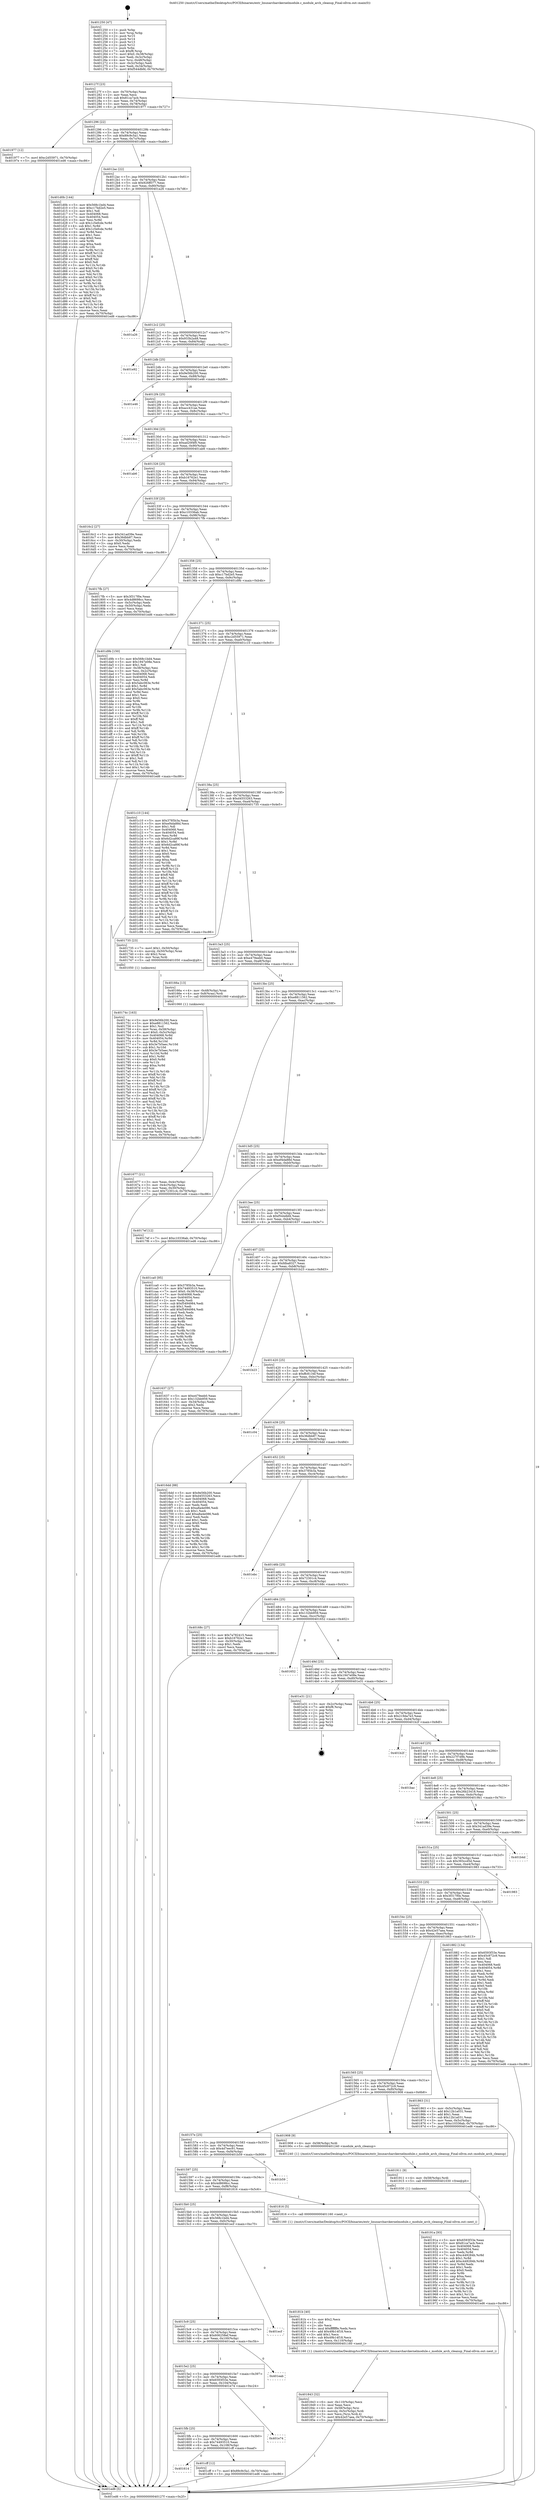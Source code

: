 digraph "0x401250" {
  label = "0x401250 (/mnt/c/Users/mathe/Desktop/tcc/POCII/binaries/extr_linuxarcharckernelmodule.c_module_arch_cleanup_Final-ollvm.out::main(0))"
  labelloc = "t"
  node[shape=record]

  Entry [label="",width=0.3,height=0.3,shape=circle,fillcolor=black,style=filled]
  "0x40127f" [label="{
     0x40127f [23]\l
     | [instrs]\l
     &nbsp;&nbsp;0x40127f \<+3\>: mov -0x70(%rbp),%eax\l
     &nbsp;&nbsp;0x401282 \<+2\>: mov %eax,%ecx\l
     &nbsp;&nbsp;0x401284 \<+6\>: sub $0x81ca7acb,%ecx\l
     &nbsp;&nbsp;0x40128a \<+3\>: mov %eax,-0x74(%rbp)\l
     &nbsp;&nbsp;0x40128d \<+3\>: mov %ecx,-0x78(%rbp)\l
     &nbsp;&nbsp;0x401290 \<+6\>: je 0000000000401977 \<main+0x727\>\l
  }"]
  "0x401977" [label="{
     0x401977 [12]\l
     | [instrs]\l
     &nbsp;&nbsp;0x401977 \<+7\>: movl $0xc2d55971,-0x70(%rbp)\l
     &nbsp;&nbsp;0x40197e \<+5\>: jmp 0000000000401ed6 \<main+0xc86\>\l
  }"]
  "0x401296" [label="{
     0x401296 [22]\l
     | [instrs]\l
     &nbsp;&nbsp;0x401296 \<+5\>: jmp 000000000040129b \<main+0x4b\>\l
     &nbsp;&nbsp;0x40129b \<+3\>: mov -0x74(%rbp),%eax\l
     &nbsp;&nbsp;0x40129e \<+5\>: sub $0x89c9c5a1,%eax\l
     &nbsp;&nbsp;0x4012a3 \<+3\>: mov %eax,-0x7c(%rbp)\l
     &nbsp;&nbsp;0x4012a6 \<+6\>: je 0000000000401d0b \<main+0xabb\>\l
  }"]
  Exit [label="",width=0.3,height=0.3,shape=circle,fillcolor=black,style=filled,peripheries=2]
  "0x401d0b" [label="{
     0x401d0b [144]\l
     | [instrs]\l
     &nbsp;&nbsp;0x401d0b \<+5\>: mov $0x568c1bd4,%eax\l
     &nbsp;&nbsp;0x401d10 \<+5\>: mov $0xc17bd2e5,%ecx\l
     &nbsp;&nbsp;0x401d15 \<+2\>: mov $0x1,%dl\l
     &nbsp;&nbsp;0x401d17 \<+7\>: mov 0x404068,%esi\l
     &nbsp;&nbsp;0x401d1e \<+7\>: mov 0x404054,%edi\l
     &nbsp;&nbsp;0x401d25 \<+3\>: mov %esi,%r8d\l
     &nbsp;&nbsp;0x401d28 \<+7\>: sub $0x1c5efcde,%r8d\l
     &nbsp;&nbsp;0x401d2f \<+4\>: sub $0x1,%r8d\l
     &nbsp;&nbsp;0x401d33 \<+7\>: add $0x1c5efcde,%r8d\l
     &nbsp;&nbsp;0x401d3a \<+4\>: imul %r8d,%esi\l
     &nbsp;&nbsp;0x401d3e \<+3\>: and $0x1,%esi\l
     &nbsp;&nbsp;0x401d41 \<+3\>: cmp $0x0,%esi\l
     &nbsp;&nbsp;0x401d44 \<+4\>: sete %r9b\l
     &nbsp;&nbsp;0x401d48 \<+3\>: cmp $0xa,%edi\l
     &nbsp;&nbsp;0x401d4b \<+4\>: setl %r10b\l
     &nbsp;&nbsp;0x401d4f \<+3\>: mov %r9b,%r11b\l
     &nbsp;&nbsp;0x401d52 \<+4\>: xor $0xff,%r11b\l
     &nbsp;&nbsp;0x401d56 \<+3\>: mov %r10b,%bl\l
     &nbsp;&nbsp;0x401d59 \<+3\>: xor $0xff,%bl\l
     &nbsp;&nbsp;0x401d5c \<+3\>: xor $0x0,%dl\l
     &nbsp;&nbsp;0x401d5f \<+3\>: mov %r11b,%r14b\l
     &nbsp;&nbsp;0x401d62 \<+4\>: and $0x0,%r14b\l
     &nbsp;&nbsp;0x401d66 \<+3\>: and %dl,%r9b\l
     &nbsp;&nbsp;0x401d69 \<+3\>: mov %bl,%r15b\l
     &nbsp;&nbsp;0x401d6c \<+4\>: and $0x0,%r15b\l
     &nbsp;&nbsp;0x401d70 \<+3\>: and %dl,%r10b\l
     &nbsp;&nbsp;0x401d73 \<+3\>: or %r9b,%r14b\l
     &nbsp;&nbsp;0x401d76 \<+3\>: or %r10b,%r15b\l
     &nbsp;&nbsp;0x401d79 \<+3\>: xor %r15b,%r14b\l
     &nbsp;&nbsp;0x401d7c \<+3\>: or %bl,%r11b\l
     &nbsp;&nbsp;0x401d7f \<+4\>: xor $0xff,%r11b\l
     &nbsp;&nbsp;0x401d83 \<+3\>: or $0x0,%dl\l
     &nbsp;&nbsp;0x401d86 \<+3\>: and %dl,%r11b\l
     &nbsp;&nbsp;0x401d89 \<+3\>: or %r11b,%r14b\l
     &nbsp;&nbsp;0x401d8c \<+4\>: test $0x1,%r14b\l
     &nbsp;&nbsp;0x401d90 \<+3\>: cmovne %ecx,%eax\l
     &nbsp;&nbsp;0x401d93 \<+3\>: mov %eax,-0x70(%rbp)\l
     &nbsp;&nbsp;0x401d96 \<+5\>: jmp 0000000000401ed6 \<main+0xc86\>\l
  }"]
  "0x4012ac" [label="{
     0x4012ac [22]\l
     | [instrs]\l
     &nbsp;&nbsp;0x4012ac \<+5\>: jmp 00000000004012b1 \<main+0x61\>\l
     &nbsp;&nbsp;0x4012b1 \<+3\>: mov -0x74(%rbp),%eax\l
     &nbsp;&nbsp;0x4012b4 \<+5\>: sub $0x926ff377,%eax\l
     &nbsp;&nbsp;0x4012b9 \<+3\>: mov %eax,-0x80(%rbp)\l
     &nbsp;&nbsp;0x4012bc \<+6\>: je 0000000000401a26 \<main+0x7d6\>\l
  }"]
  "0x401614" [label="{
     0x401614\l
  }", style=dashed]
  "0x401a26" [label="{
     0x401a26\l
  }", style=dashed]
  "0x4012c2" [label="{
     0x4012c2 [25]\l
     | [instrs]\l
     &nbsp;&nbsp;0x4012c2 \<+5\>: jmp 00000000004012c7 \<main+0x77\>\l
     &nbsp;&nbsp;0x4012c7 \<+3\>: mov -0x74(%rbp),%eax\l
     &nbsp;&nbsp;0x4012ca \<+5\>: sub $0x933b2a48,%eax\l
     &nbsp;&nbsp;0x4012cf \<+6\>: mov %eax,-0x84(%rbp)\l
     &nbsp;&nbsp;0x4012d5 \<+6\>: je 0000000000401e92 \<main+0xc42\>\l
  }"]
  "0x401cff" [label="{
     0x401cff [12]\l
     | [instrs]\l
     &nbsp;&nbsp;0x401cff \<+7\>: movl $0x89c9c5a1,-0x70(%rbp)\l
     &nbsp;&nbsp;0x401d06 \<+5\>: jmp 0000000000401ed6 \<main+0xc86\>\l
  }"]
  "0x401e92" [label="{
     0x401e92\l
  }", style=dashed]
  "0x4012db" [label="{
     0x4012db [25]\l
     | [instrs]\l
     &nbsp;&nbsp;0x4012db \<+5\>: jmp 00000000004012e0 \<main+0x90\>\l
     &nbsp;&nbsp;0x4012e0 \<+3\>: mov -0x74(%rbp),%eax\l
     &nbsp;&nbsp;0x4012e3 \<+5\>: sub $0x9e56b200,%eax\l
     &nbsp;&nbsp;0x4012e8 \<+6\>: mov %eax,-0x88(%rbp)\l
     &nbsp;&nbsp;0x4012ee \<+6\>: je 0000000000401e46 \<main+0xbf6\>\l
  }"]
  "0x4015fb" [label="{
     0x4015fb [25]\l
     | [instrs]\l
     &nbsp;&nbsp;0x4015fb \<+5\>: jmp 0000000000401600 \<main+0x3b0\>\l
     &nbsp;&nbsp;0x401600 \<+3\>: mov -0x74(%rbp),%eax\l
     &nbsp;&nbsp;0x401603 \<+5\>: sub $0x74493510,%eax\l
     &nbsp;&nbsp;0x401608 \<+6\>: mov %eax,-0x108(%rbp)\l
     &nbsp;&nbsp;0x40160e \<+6\>: je 0000000000401cff \<main+0xaaf\>\l
  }"]
  "0x401e46" [label="{
     0x401e46\l
  }", style=dashed]
  "0x4012f4" [label="{
     0x4012f4 [25]\l
     | [instrs]\l
     &nbsp;&nbsp;0x4012f4 \<+5\>: jmp 00000000004012f9 \<main+0xa9\>\l
     &nbsp;&nbsp;0x4012f9 \<+3\>: mov -0x74(%rbp),%eax\l
     &nbsp;&nbsp;0x4012fc \<+5\>: sub $0xacc431ae,%eax\l
     &nbsp;&nbsp;0x401301 \<+6\>: mov %eax,-0x8c(%rbp)\l
     &nbsp;&nbsp;0x401307 \<+6\>: je 00000000004019cc \<main+0x77c\>\l
  }"]
  "0x401e74" [label="{
     0x401e74\l
  }", style=dashed]
  "0x4019cc" [label="{
     0x4019cc\l
  }", style=dashed]
  "0x40130d" [label="{
     0x40130d [25]\l
     | [instrs]\l
     &nbsp;&nbsp;0x40130d \<+5\>: jmp 0000000000401312 \<main+0xc2\>\l
     &nbsp;&nbsp;0x401312 \<+3\>: mov -0x74(%rbp),%eax\l
     &nbsp;&nbsp;0x401315 \<+5\>: sub $0xad20f4f0,%eax\l
     &nbsp;&nbsp;0x40131a \<+6\>: mov %eax,-0x90(%rbp)\l
     &nbsp;&nbsp;0x401320 \<+6\>: je 0000000000401ab6 \<main+0x866\>\l
  }"]
  "0x4015e2" [label="{
     0x4015e2 [25]\l
     | [instrs]\l
     &nbsp;&nbsp;0x4015e2 \<+5\>: jmp 00000000004015e7 \<main+0x397\>\l
     &nbsp;&nbsp;0x4015e7 \<+3\>: mov -0x74(%rbp),%eax\l
     &nbsp;&nbsp;0x4015ea \<+5\>: sub $0x6593f33e,%eax\l
     &nbsp;&nbsp;0x4015ef \<+6\>: mov %eax,-0x104(%rbp)\l
     &nbsp;&nbsp;0x4015f5 \<+6\>: je 0000000000401e74 \<main+0xc24\>\l
  }"]
  "0x401ab6" [label="{
     0x401ab6\l
  }", style=dashed]
  "0x401326" [label="{
     0x401326 [25]\l
     | [instrs]\l
     &nbsp;&nbsp;0x401326 \<+5\>: jmp 000000000040132b \<main+0xdb\>\l
     &nbsp;&nbsp;0x40132b \<+3\>: mov -0x74(%rbp),%eax\l
     &nbsp;&nbsp;0x40132e \<+5\>: sub $0xb16762e1,%eax\l
     &nbsp;&nbsp;0x401333 \<+6\>: mov %eax,-0x94(%rbp)\l
     &nbsp;&nbsp;0x401339 \<+6\>: je 00000000004016c2 \<main+0x472\>\l
  }"]
  "0x401eab" [label="{
     0x401eab\l
  }", style=dashed]
  "0x4016c2" [label="{
     0x4016c2 [27]\l
     | [instrs]\l
     &nbsp;&nbsp;0x4016c2 \<+5\>: mov $0x341ad39e,%eax\l
     &nbsp;&nbsp;0x4016c7 \<+5\>: mov $0x36dbb87,%ecx\l
     &nbsp;&nbsp;0x4016cc \<+3\>: mov -0x30(%rbp),%edx\l
     &nbsp;&nbsp;0x4016cf \<+3\>: cmp $0x0,%edx\l
     &nbsp;&nbsp;0x4016d2 \<+3\>: cmove %ecx,%eax\l
     &nbsp;&nbsp;0x4016d5 \<+3\>: mov %eax,-0x70(%rbp)\l
     &nbsp;&nbsp;0x4016d8 \<+5\>: jmp 0000000000401ed6 \<main+0xc86\>\l
  }"]
  "0x40133f" [label="{
     0x40133f [25]\l
     | [instrs]\l
     &nbsp;&nbsp;0x40133f \<+5\>: jmp 0000000000401344 \<main+0xf4\>\l
     &nbsp;&nbsp;0x401344 \<+3\>: mov -0x74(%rbp),%eax\l
     &nbsp;&nbsp;0x401347 \<+5\>: sub $0xc10336ab,%eax\l
     &nbsp;&nbsp;0x40134c \<+6\>: mov %eax,-0x98(%rbp)\l
     &nbsp;&nbsp;0x401352 \<+6\>: je 00000000004017fb \<main+0x5ab\>\l
  }"]
  "0x4015c9" [label="{
     0x4015c9 [25]\l
     | [instrs]\l
     &nbsp;&nbsp;0x4015c9 \<+5\>: jmp 00000000004015ce \<main+0x37e\>\l
     &nbsp;&nbsp;0x4015ce \<+3\>: mov -0x74(%rbp),%eax\l
     &nbsp;&nbsp;0x4015d1 \<+5\>: sub $0x606258ef,%eax\l
     &nbsp;&nbsp;0x4015d6 \<+6\>: mov %eax,-0x100(%rbp)\l
     &nbsp;&nbsp;0x4015dc \<+6\>: je 0000000000401eab \<main+0xc5b\>\l
  }"]
  "0x4017fb" [label="{
     0x4017fb [27]\l
     | [instrs]\l
     &nbsp;&nbsp;0x4017fb \<+5\>: mov $0x3f317f0e,%eax\l
     &nbsp;&nbsp;0x401800 \<+5\>: mov $0x4d8698cc,%ecx\l
     &nbsp;&nbsp;0x401805 \<+3\>: mov -0x5c(%rbp),%edx\l
     &nbsp;&nbsp;0x401808 \<+3\>: cmp -0x50(%rbp),%edx\l
     &nbsp;&nbsp;0x40180b \<+3\>: cmovl %ecx,%eax\l
     &nbsp;&nbsp;0x40180e \<+3\>: mov %eax,-0x70(%rbp)\l
     &nbsp;&nbsp;0x401811 \<+5\>: jmp 0000000000401ed6 \<main+0xc86\>\l
  }"]
  "0x401358" [label="{
     0x401358 [25]\l
     | [instrs]\l
     &nbsp;&nbsp;0x401358 \<+5\>: jmp 000000000040135d \<main+0x10d\>\l
     &nbsp;&nbsp;0x40135d \<+3\>: mov -0x74(%rbp),%eax\l
     &nbsp;&nbsp;0x401360 \<+5\>: sub $0xc17bd2e5,%eax\l
     &nbsp;&nbsp;0x401365 \<+6\>: mov %eax,-0x9c(%rbp)\l
     &nbsp;&nbsp;0x40136b \<+6\>: je 0000000000401d9b \<main+0xb4b\>\l
  }"]
  "0x401ecf" [label="{
     0x401ecf\l
  }", style=dashed]
  "0x401d9b" [label="{
     0x401d9b [150]\l
     | [instrs]\l
     &nbsp;&nbsp;0x401d9b \<+5\>: mov $0x568c1bd4,%eax\l
     &nbsp;&nbsp;0x401da0 \<+5\>: mov $0x1947e08e,%ecx\l
     &nbsp;&nbsp;0x401da5 \<+2\>: mov $0x1,%dl\l
     &nbsp;&nbsp;0x401da7 \<+3\>: mov -0x38(%rbp),%esi\l
     &nbsp;&nbsp;0x401daa \<+3\>: mov %esi,-0x2c(%rbp)\l
     &nbsp;&nbsp;0x401dad \<+7\>: mov 0x404068,%esi\l
     &nbsp;&nbsp;0x401db4 \<+7\>: mov 0x404054,%edi\l
     &nbsp;&nbsp;0x401dbb \<+3\>: mov %esi,%r8d\l
     &nbsp;&nbsp;0x401dbe \<+7\>: sub $0x5abc063e,%r8d\l
     &nbsp;&nbsp;0x401dc5 \<+4\>: sub $0x1,%r8d\l
     &nbsp;&nbsp;0x401dc9 \<+7\>: add $0x5abc063e,%r8d\l
     &nbsp;&nbsp;0x401dd0 \<+4\>: imul %r8d,%esi\l
     &nbsp;&nbsp;0x401dd4 \<+3\>: and $0x1,%esi\l
     &nbsp;&nbsp;0x401dd7 \<+3\>: cmp $0x0,%esi\l
     &nbsp;&nbsp;0x401dda \<+4\>: sete %r9b\l
     &nbsp;&nbsp;0x401dde \<+3\>: cmp $0xa,%edi\l
     &nbsp;&nbsp;0x401de1 \<+4\>: setl %r10b\l
     &nbsp;&nbsp;0x401de5 \<+3\>: mov %r9b,%r11b\l
     &nbsp;&nbsp;0x401de8 \<+4\>: xor $0xff,%r11b\l
     &nbsp;&nbsp;0x401dec \<+3\>: mov %r10b,%bl\l
     &nbsp;&nbsp;0x401def \<+3\>: xor $0xff,%bl\l
     &nbsp;&nbsp;0x401df2 \<+3\>: xor $0x1,%dl\l
     &nbsp;&nbsp;0x401df5 \<+3\>: mov %r11b,%r14b\l
     &nbsp;&nbsp;0x401df8 \<+4\>: and $0xff,%r14b\l
     &nbsp;&nbsp;0x401dfc \<+3\>: and %dl,%r9b\l
     &nbsp;&nbsp;0x401dff \<+3\>: mov %bl,%r15b\l
     &nbsp;&nbsp;0x401e02 \<+4\>: and $0xff,%r15b\l
     &nbsp;&nbsp;0x401e06 \<+3\>: and %dl,%r10b\l
     &nbsp;&nbsp;0x401e09 \<+3\>: or %r9b,%r14b\l
     &nbsp;&nbsp;0x401e0c \<+3\>: or %r10b,%r15b\l
     &nbsp;&nbsp;0x401e0f \<+3\>: xor %r15b,%r14b\l
     &nbsp;&nbsp;0x401e12 \<+3\>: or %bl,%r11b\l
     &nbsp;&nbsp;0x401e15 \<+4\>: xor $0xff,%r11b\l
     &nbsp;&nbsp;0x401e19 \<+3\>: or $0x1,%dl\l
     &nbsp;&nbsp;0x401e1c \<+3\>: and %dl,%r11b\l
     &nbsp;&nbsp;0x401e1f \<+3\>: or %r11b,%r14b\l
     &nbsp;&nbsp;0x401e22 \<+4\>: test $0x1,%r14b\l
     &nbsp;&nbsp;0x401e26 \<+3\>: cmovne %ecx,%eax\l
     &nbsp;&nbsp;0x401e29 \<+3\>: mov %eax,-0x70(%rbp)\l
     &nbsp;&nbsp;0x401e2c \<+5\>: jmp 0000000000401ed6 \<main+0xc86\>\l
  }"]
  "0x401371" [label="{
     0x401371 [25]\l
     | [instrs]\l
     &nbsp;&nbsp;0x401371 \<+5\>: jmp 0000000000401376 \<main+0x126\>\l
     &nbsp;&nbsp;0x401376 \<+3\>: mov -0x74(%rbp),%eax\l
     &nbsp;&nbsp;0x401379 \<+5\>: sub $0xc2d55971,%eax\l
     &nbsp;&nbsp;0x40137e \<+6\>: mov %eax,-0xa0(%rbp)\l
     &nbsp;&nbsp;0x401384 \<+6\>: je 0000000000401c10 \<main+0x9c0\>\l
  }"]
  "0x40191a" [label="{
     0x40191a [93]\l
     | [instrs]\l
     &nbsp;&nbsp;0x40191a \<+5\>: mov $0x6593f33e,%eax\l
     &nbsp;&nbsp;0x40191f \<+5\>: mov $0x81ca7acb,%ecx\l
     &nbsp;&nbsp;0x401924 \<+7\>: mov 0x404068,%edx\l
     &nbsp;&nbsp;0x40192b \<+7\>: mov 0x404054,%esi\l
     &nbsp;&nbsp;0x401932 \<+3\>: mov %edx,%r8d\l
     &nbsp;&nbsp;0x401935 \<+7\>: sub $0xc449284b,%r8d\l
     &nbsp;&nbsp;0x40193c \<+4\>: sub $0x1,%r8d\l
     &nbsp;&nbsp;0x401940 \<+7\>: add $0xc449284b,%r8d\l
     &nbsp;&nbsp;0x401947 \<+4\>: imul %r8d,%edx\l
     &nbsp;&nbsp;0x40194b \<+3\>: and $0x1,%edx\l
     &nbsp;&nbsp;0x40194e \<+3\>: cmp $0x0,%edx\l
     &nbsp;&nbsp;0x401951 \<+4\>: sete %r9b\l
     &nbsp;&nbsp;0x401955 \<+3\>: cmp $0xa,%esi\l
     &nbsp;&nbsp;0x401958 \<+4\>: setl %r10b\l
     &nbsp;&nbsp;0x40195c \<+3\>: mov %r9b,%r11b\l
     &nbsp;&nbsp;0x40195f \<+3\>: and %r10b,%r11b\l
     &nbsp;&nbsp;0x401962 \<+3\>: xor %r10b,%r9b\l
     &nbsp;&nbsp;0x401965 \<+3\>: or %r9b,%r11b\l
     &nbsp;&nbsp;0x401968 \<+4\>: test $0x1,%r11b\l
     &nbsp;&nbsp;0x40196c \<+3\>: cmovne %ecx,%eax\l
     &nbsp;&nbsp;0x40196f \<+3\>: mov %eax,-0x70(%rbp)\l
     &nbsp;&nbsp;0x401972 \<+5\>: jmp 0000000000401ed6 \<main+0xc86\>\l
  }"]
  "0x401c10" [label="{
     0x401c10 [144]\l
     | [instrs]\l
     &nbsp;&nbsp;0x401c10 \<+5\>: mov $0x3785b3a,%eax\l
     &nbsp;&nbsp;0x401c15 \<+5\>: mov $0xef4da88d,%ecx\l
     &nbsp;&nbsp;0x401c1a \<+2\>: mov $0x1,%dl\l
     &nbsp;&nbsp;0x401c1c \<+7\>: mov 0x404068,%esi\l
     &nbsp;&nbsp;0x401c23 \<+7\>: mov 0x404054,%edi\l
     &nbsp;&nbsp;0x401c2a \<+3\>: mov %esi,%r8d\l
     &nbsp;&nbsp;0x401c2d \<+7\>: sub $0x6d2ca89f,%r8d\l
     &nbsp;&nbsp;0x401c34 \<+4\>: sub $0x1,%r8d\l
     &nbsp;&nbsp;0x401c38 \<+7\>: add $0x6d2ca89f,%r8d\l
     &nbsp;&nbsp;0x401c3f \<+4\>: imul %r8d,%esi\l
     &nbsp;&nbsp;0x401c43 \<+3\>: and $0x1,%esi\l
     &nbsp;&nbsp;0x401c46 \<+3\>: cmp $0x0,%esi\l
     &nbsp;&nbsp;0x401c49 \<+4\>: sete %r9b\l
     &nbsp;&nbsp;0x401c4d \<+3\>: cmp $0xa,%edi\l
     &nbsp;&nbsp;0x401c50 \<+4\>: setl %r10b\l
     &nbsp;&nbsp;0x401c54 \<+3\>: mov %r9b,%r11b\l
     &nbsp;&nbsp;0x401c57 \<+4\>: xor $0xff,%r11b\l
     &nbsp;&nbsp;0x401c5b \<+3\>: mov %r10b,%bl\l
     &nbsp;&nbsp;0x401c5e \<+3\>: xor $0xff,%bl\l
     &nbsp;&nbsp;0x401c61 \<+3\>: xor $0x1,%dl\l
     &nbsp;&nbsp;0x401c64 \<+3\>: mov %r11b,%r14b\l
     &nbsp;&nbsp;0x401c67 \<+4\>: and $0xff,%r14b\l
     &nbsp;&nbsp;0x401c6b \<+3\>: and %dl,%r9b\l
     &nbsp;&nbsp;0x401c6e \<+3\>: mov %bl,%r15b\l
     &nbsp;&nbsp;0x401c71 \<+4\>: and $0xff,%r15b\l
     &nbsp;&nbsp;0x401c75 \<+3\>: and %dl,%r10b\l
     &nbsp;&nbsp;0x401c78 \<+3\>: or %r9b,%r14b\l
     &nbsp;&nbsp;0x401c7b \<+3\>: or %r10b,%r15b\l
     &nbsp;&nbsp;0x401c7e \<+3\>: xor %r15b,%r14b\l
     &nbsp;&nbsp;0x401c81 \<+3\>: or %bl,%r11b\l
     &nbsp;&nbsp;0x401c84 \<+4\>: xor $0xff,%r11b\l
     &nbsp;&nbsp;0x401c88 \<+3\>: or $0x1,%dl\l
     &nbsp;&nbsp;0x401c8b \<+3\>: and %dl,%r11b\l
     &nbsp;&nbsp;0x401c8e \<+3\>: or %r11b,%r14b\l
     &nbsp;&nbsp;0x401c91 \<+4\>: test $0x1,%r14b\l
     &nbsp;&nbsp;0x401c95 \<+3\>: cmovne %ecx,%eax\l
     &nbsp;&nbsp;0x401c98 \<+3\>: mov %eax,-0x70(%rbp)\l
     &nbsp;&nbsp;0x401c9b \<+5\>: jmp 0000000000401ed6 \<main+0xc86\>\l
  }"]
  "0x40138a" [label="{
     0x40138a [25]\l
     | [instrs]\l
     &nbsp;&nbsp;0x40138a \<+5\>: jmp 000000000040138f \<main+0x13f\>\l
     &nbsp;&nbsp;0x40138f \<+3\>: mov -0x74(%rbp),%eax\l
     &nbsp;&nbsp;0x401392 \<+5\>: sub $0xd4553263,%eax\l
     &nbsp;&nbsp;0x401397 \<+6\>: mov %eax,-0xa4(%rbp)\l
     &nbsp;&nbsp;0x40139d \<+6\>: je 0000000000401735 \<main+0x4e5\>\l
  }"]
  "0x401911" [label="{
     0x401911 [9]\l
     | [instrs]\l
     &nbsp;&nbsp;0x401911 \<+4\>: mov -0x58(%rbp),%rdi\l
     &nbsp;&nbsp;0x401915 \<+5\>: call 0000000000401030 \<free@plt\>\l
     | [calls]\l
     &nbsp;&nbsp;0x401030 \{1\} (unknown)\l
  }"]
  "0x401735" [label="{
     0x401735 [23]\l
     | [instrs]\l
     &nbsp;&nbsp;0x401735 \<+7\>: movl $0x1,-0x50(%rbp)\l
     &nbsp;&nbsp;0x40173c \<+4\>: movslq -0x50(%rbp),%rax\l
     &nbsp;&nbsp;0x401740 \<+4\>: shl $0x2,%rax\l
     &nbsp;&nbsp;0x401744 \<+3\>: mov %rax,%rdi\l
     &nbsp;&nbsp;0x401747 \<+5\>: call 0000000000401050 \<malloc@plt\>\l
     | [calls]\l
     &nbsp;&nbsp;0x401050 \{1\} (unknown)\l
  }"]
  "0x4013a3" [label="{
     0x4013a3 [25]\l
     | [instrs]\l
     &nbsp;&nbsp;0x4013a3 \<+5\>: jmp 00000000004013a8 \<main+0x158\>\l
     &nbsp;&nbsp;0x4013a8 \<+3\>: mov -0x74(%rbp),%eax\l
     &nbsp;&nbsp;0x4013ab \<+5\>: sub $0xe479eeb0,%eax\l
     &nbsp;&nbsp;0x4013b0 \<+6\>: mov %eax,-0xa8(%rbp)\l
     &nbsp;&nbsp;0x4013b6 \<+6\>: je 000000000040166a \<main+0x41a\>\l
  }"]
  "0x401843" [label="{
     0x401843 [32]\l
     | [instrs]\l
     &nbsp;&nbsp;0x401843 \<+6\>: mov -0x110(%rbp),%ecx\l
     &nbsp;&nbsp;0x401849 \<+3\>: imul %eax,%ecx\l
     &nbsp;&nbsp;0x40184c \<+4\>: mov -0x58(%rbp),%rsi\l
     &nbsp;&nbsp;0x401850 \<+4\>: movslq -0x5c(%rbp),%rdi\l
     &nbsp;&nbsp;0x401854 \<+3\>: mov %ecx,(%rsi,%rdi,4)\l
     &nbsp;&nbsp;0x401857 \<+7\>: movl $0x42e57aea,-0x70(%rbp)\l
     &nbsp;&nbsp;0x40185e \<+5\>: jmp 0000000000401ed6 \<main+0xc86\>\l
  }"]
  "0x40166a" [label="{
     0x40166a [13]\l
     | [instrs]\l
     &nbsp;&nbsp;0x40166a \<+4\>: mov -0x48(%rbp),%rax\l
     &nbsp;&nbsp;0x40166e \<+4\>: mov 0x8(%rax),%rdi\l
     &nbsp;&nbsp;0x401672 \<+5\>: call 0000000000401060 \<atoi@plt\>\l
     | [calls]\l
     &nbsp;&nbsp;0x401060 \{1\} (unknown)\l
  }"]
  "0x4013bc" [label="{
     0x4013bc [25]\l
     | [instrs]\l
     &nbsp;&nbsp;0x4013bc \<+5\>: jmp 00000000004013c1 \<main+0x171\>\l
     &nbsp;&nbsp;0x4013c1 \<+3\>: mov -0x74(%rbp),%eax\l
     &nbsp;&nbsp;0x4013c4 \<+5\>: sub $0xe8811562,%eax\l
     &nbsp;&nbsp;0x4013c9 \<+6\>: mov %eax,-0xac(%rbp)\l
     &nbsp;&nbsp;0x4013cf \<+6\>: je 00000000004017ef \<main+0x59f\>\l
  }"]
  "0x40181b" [label="{
     0x40181b [40]\l
     | [instrs]\l
     &nbsp;&nbsp;0x40181b \<+5\>: mov $0x2,%ecx\l
     &nbsp;&nbsp;0x401820 \<+1\>: cltd\l
     &nbsp;&nbsp;0x401821 \<+2\>: idiv %ecx\l
     &nbsp;&nbsp;0x401823 \<+6\>: imul $0xfffffffe,%edx,%ecx\l
     &nbsp;&nbsp;0x401829 \<+6\>: add $0x49b14f18,%ecx\l
     &nbsp;&nbsp;0x40182f \<+3\>: add $0x1,%ecx\l
     &nbsp;&nbsp;0x401832 \<+6\>: sub $0x49b14f18,%ecx\l
     &nbsp;&nbsp;0x401838 \<+6\>: mov %ecx,-0x110(%rbp)\l
     &nbsp;&nbsp;0x40183e \<+5\>: call 0000000000401160 \<next_i\>\l
     | [calls]\l
     &nbsp;&nbsp;0x401160 \{1\} (/mnt/c/Users/mathe/Desktop/tcc/POCII/binaries/extr_linuxarcharckernelmodule.c_module_arch_cleanup_Final-ollvm.out::next_i)\l
  }"]
  "0x4017ef" [label="{
     0x4017ef [12]\l
     | [instrs]\l
     &nbsp;&nbsp;0x4017ef \<+7\>: movl $0xc10336ab,-0x70(%rbp)\l
     &nbsp;&nbsp;0x4017f6 \<+5\>: jmp 0000000000401ed6 \<main+0xc86\>\l
  }"]
  "0x4013d5" [label="{
     0x4013d5 [25]\l
     | [instrs]\l
     &nbsp;&nbsp;0x4013d5 \<+5\>: jmp 00000000004013da \<main+0x18a\>\l
     &nbsp;&nbsp;0x4013da \<+3\>: mov -0x74(%rbp),%eax\l
     &nbsp;&nbsp;0x4013dd \<+5\>: sub $0xef4da88d,%eax\l
     &nbsp;&nbsp;0x4013e2 \<+6\>: mov %eax,-0xb0(%rbp)\l
     &nbsp;&nbsp;0x4013e8 \<+6\>: je 0000000000401ca0 \<main+0xa50\>\l
  }"]
  "0x4015b0" [label="{
     0x4015b0 [25]\l
     | [instrs]\l
     &nbsp;&nbsp;0x4015b0 \<+5\>: jmp 00000000004015b5 \<main+0x365\>\l
     &nbsp;&nbsp;0x4015b5 \<+3\>: mov -0x74(%rbp),%eax\l
     &nbsp;&nbsp;0x4015b8 \<+5\>: sub $0x568c1bd4,%eax\l
     &nbsp;&nbsp;0x4015bd \<+6\>: mov %eax,-0xfc(%rbp)\l
     &nbsp;&nbsp;0x4015c3 \<+6\>: je 0000000000401ecf \<main+0xc7f\>\l
  }"]
  "0x401ca0" [label="{
     0x401ca0 [95]\l
     | [instrs]\l
     &nbsp;&nbsp;0x401ca0 \<+5\>: mov $0x3785b3a,%eax\l
     &nbsp;&nbsp;0x401ca5 \<+5\>: mov $0x74493510,%ecx\l
     &nbsp;&nbsp;0x401caa \<+7\>: movl $0x0,-0x38(%rbp)\l
     &nbsp;&nbsp;0x401cb1 \<+7\>: mov 0x404068,%edx\l
     &nbsp;&nbsp;0x401cb8 \<+7\>: mov 0x404054,%esi\l
     &nbsp;&nbsp;0x401cbf \<+2\>: mov %edx,%edi\l
     &nbsp;&nbsp;0x401cc1 \<+6\>: sub $0xf5494984,%edi\l
     &nbsp;&nbsp;0x401cc7 \<+3\>: sub $0x1,%edi\l
     &nbsp;&nbsp;0x401cca \<+6\>: add $0xf5494984,%edi\l
     &nbsp;&nbsp;0x401cd0 \<+3\>: imul %edi,%edx\l
     &nbsp;&nbsp;0x401cd3 \<+3\>: and $0x1,%edx\l
     &nbsp;&nbsp;0x401cd6 \<+3\>: cmp $0x0,%edx\l
     &nbsp;&nbsp;0x401cd9 \<+4\>: sete %r8b\l
     &nbsp;&nbsp;0x401cdd \<+3\>: cmp $0xa,%esi\l
     &nbsp;&nbsp;0x401ce0 \<+4\>: setl %r9b\l
     &nbsp;&nbsp;0x401ce4 \<+3\>: mov %r8b,%r10b\l
     &nbsp;&nbsp;0x401ce7 \<+3\>: and %r9b,%r10b\l
     &nbsp;&nbsp;0x401cea \<+3\>: xor %r9b,%r8b\l
     &nbsp;&nbsp;0x401ced \<+3\>: or %r8b,%r10b\l
     &nbsp;&nbsp;0x401cf0 \<+4\>: test $0x1,%r10b\l
     &nbsp;&nbsp;0x401cf4 \<+3\>: cmovne %ecx,%eax\l
     &nbsp;&nbsp;0x401cf7 \<+3\>: mov %eax,-0x70(%rbp)\l
     &nbsp;&nbsp;0x401cfa \<+5\>: jmp 0000000000401ed6 \<main+0xc86\>\l
  }"]
  "0x4013ee" [label="{
     0x4013ee [25]\l
     | [instrs]\l
     &nbsp;&nbsp;0x4013ee \<+5\>: jmp 00000000004013f3 \<main+0x1a3\>\l
     &nbsp;&nbsp;0x4013f3 \<+3\>: mov -0x74(%rbp),%eax\l
     &nbsp;&nbsp;0x4013f6 \<+5\>: sub $0xf544dbfd,%eax\l
     &nbsp;&nbsp;0x4013fb \<+6\>: mov %eax,-0xb4(%rbp)\l
     &nbsp;&nbsp;0x401401 \<+6\>: je 0000000000401637 \<main+0x3e7\>\l
  }"]
  "0x401816" [label="{
     0x401816 [5]\l
     | [instrs]\l
     &nbsp;&nbsp;0x401816 \<+5\>: call 0000000000401160 \<next_i\>\l
     | [calls]\l
     &nbsp;&nbsp;0x401160 \{1\} (/mnt/c/Users/mathe/Desktop/tcc/POCII/binaries/extr_linuxarcharckernelmodule.c_module_arch_cleanup_Final-ollvm.out::next_i)\l
  }"]
  "0x401637" [label="{
     0x401637 [27]\l
     | [instrs]\l
     &nbsp;&nbsp;0x401637 \<+5\>: mov $0xe479eeb0,%eax\l
     &nbsp;&nbsp;0x40163c \<+5\>: mov $0x132bb959,%ecx\l
     &nbsp;&nbsp;0x401641 \<+3\>: mov -0x34(%rbp),%edx\l
     &nbsp;&nbsp;0x401644 \<+3\>: cmp $0x2,%edx\l
     &nbsp;&nbsp;0x401647 \<+3\>: cmovne %ecx,%eax\l
     &nbsp;&nbsp;0x40164a \<+3\>: mov %eax,-0x70(%rbp)\l
     &nbsp;&nbsp;0x40164d \<+5\>: jmp 0000000000401ed6 \<main+0xc86\>\l
  }"]
  "0x401407" [label="{
     0x401407 [25]\l
     | [instrs]\l
     &nbsp;&nbsp;0x401407 \<+5\>: jmp 000000000040140c \<main+0x1bc\>\l
     &nbsp;&nbsp;0x40140c \<+3\>: mov -0x74(%rbp),%eax\l
     &nbsp;&nbsp;0x40140f \<+5\>: sub $0xfdba8327,%eax\l
     &nbsp;&nbsp;0x401414 \<+6\>: mov %eax,-0xb8(%rbp)\l
     &nbsp;&nbsp;0x40141a \<+6\>: je 0000000000401b23 \<main+0x8d3\>\l
  }"]
  "0x401ed6" [label="{
     0x401ed6 [5]\l
     | [instrs]\l
     &nbsp;&nbsp;0x401ed6 \<+5\>: jmp 000000000040127f \<main+0x2f\>\l
  }"]
  "0x401250" [label="{
     0x401250 [47]\l
     | [instrs]\l
     &nbsp;&nbsp;0x401250 \<+1\>: push %rbp\l
     &nbsp;&nbsp;0x401251 \<+3\>: mov %rsp,%rbp\l
     &nbsp;&nbsp;0x401254 \<+2\>: push %r15\l
     &nbsp;&nbsp;0x401256 \<+2\>: push %r14\l
     &nbsp;&nbsp;0x401258 \<+2\>: push %r13\l
     &nbsp;&nbsp;0x40125a \<+2\>: push %r12\l
     &nbsp;&nbsp;0x40125c \<+1\>: push %rbx\l
     &nbsp;&nbsp;0x40125d \<+7\>: sub $0xf8,%rsp\l
     &nbsp;&nbsp;0x401264 \<+7\>: movl $0x0,-0x38(%rbp)\l
     &nbsp;&nbsp;0x40126b \<+3\>: mov %edi,-0x3c(%rbp)\l
     &nbsp;&nbsp;0x40126e \<+4\>: mov %rsi,-0x48(%rbp)\l
     &nbsp;&nbsp;0x401272 \<+3\>: mov -0x3c(%rbp),%edi\l
     &nbsp;&nbsp;0x401275 \<+3\>: mov %edi,-0x34(%rbp)\l
     &nbsp;&nbsp;0x401278 \<+7\>: movl $0xf544dbfd,-0x70(%rbp)\l
  }"]
  "0x401677" [label="{
     0x401677 [21]\l
     | [instrs]\l
     &nbsp;&nbsp;0x401677 \<+3\>: mov %eax,-0x4c(%rbp)\l
     &nbsp;&nbsp;0x40167a \<+3\>: mov -0x4c(%rbp),%eax\l
     &nbsp;&nbsp;0x40167d \<+3\>: mov %eax,-0x30(%rbp)\l
     &nbsp;&nbsp;0x401680 \<+7\>: movl $0x72301c4,-0x70(%rbp)\l
     &nbsp;&nbsp;0x401687 \<+5\>: jmp 0000000000401ed6 \<main+0xc86\>\l
  }"]
  "0x401597" [label="{
     0x401597 [25]\l
     | [instrs]\l
     &nbsp;&nbsp;0x401597 \<+5\>: jmp 000000000040159c \<main+0x34c\>\l
     &nbsp;&nbsp;0x40159c \<+3\>: mov -0x74(%rbp),%eax\l
     &nbsp;&nbsp;0x40159f \<+5\>: sub $0x4d8698cc,%eax\l
     &nbsp;&nbsp;0x4015a4 \<+6\>: mov %eax,-0xf8(%rbp)\l
     &nbsp;&nbsp;0x4015aa \<+6\>: je 0000000000401816 \<main+0x5c6\>\l
  }"]
  "0x401b23" [label="{
     0x401b23\l
  }", style=dashed]
  "0x401420" [label="{
     0x401420 [25]\l
     | [instrs]\l
     &nbsp;&nbsp;0x401420 \<+5\>: jmp 0000000000401425 \<main+0x1d5\>\l
     &nbsp;&nbsp;0x401425 \<+3\>: mov -0x74(%rbp),%eax\l
     &nbsp;&nbsp;0x401428 \<+5\>: sub $0xffc8134f,%eax\l
     &nbsp;&nbsp;0x40142d \<+6\>: mov %eax,-0xbc(%rbp)\l
     &nbsp;&nbsp;0x401433 \<+6\>: je 0000000000401c04 \<main+0x9b4\>\l
  }"]
  "0x401b59" [label="{
     0x401b59\l
  }", style=dashed]
  "0x401c04" [label="{
     0x401c04\l
  }", style=dashed]
  "0x401439" [label="{
     0x401439 [25]\l
     | [instrs]\l
     &nbsp;&nbsp;0x401439 \<+5\>: jmp 000000000040143e \<main+0x1ee\>\l
     &nbsp;&nbsp;0x40143e \<+3\>: mov -0x74(%rbp),%eax\l
     &nbsp;&nbsp;0x401441 \<+5\>: sub $0x36dbb87,%eax\l
     &nbsp;&nbsp;0x401446 \<+6\>: mov %eax,-0xc0(%rbp)\l
     &nbsp;&nbsp;0x40144c \<+6\>: je 00000000004016dd \<main+0x48d\>\l
  }"]
  "0x40157e" [label="{
     0x40157e [25]\l
     | [instrs]\l
     &nbsp;&nbsp;0x40157e \<+5\>: jmp 0000000000401583 \<main+0x333\>\l
     &nbsp;&nbsp;0x401583 \<+3\>: mov -0x74(%rbp),%eax\l
     &nbsp;&nbsp;0x401586 \<+5\>: sub $0x4d7eec91,%eax\l
     &nbsp;&nbsp;0x40158b \<+6\>: mov %eax,-0xf4(%rbp)\l
     &nbsp;&nbsp;0x401591 \<+6\>: je 0000000000401b59 \<main+0x909\>\l
  }"]
  "0x4016dd" [label="{
     0x4016dd [88]\l
     | [instrs]\l
     &nbsp;&nbsp;0x4016dd \<+5\>: mov $0x9e56b200,%eax\l
     &nbsp;&nbsp;0x4016e2 \<+5\>: mov $0xd4553263,%ecx\l
     &nbsp;&nbsp;0x4016e7 \<+7\>: mov 0x404068,%edx\l
     &nbsp;&nbsp;0x4016ee \<+7\>: mov 0x404054,%esi\l
     &nbsp;&nbsp;0x4016f5 \<+2\>: mov %edx,%edi\l
     &nbsp;&nbsp;0x4016f7 \<+6\>: sub $0xa8a4e086,%edi\l
     &nbsp;&nbsp;0x4016fd \<+3\>: sub $0x1,%edi\l
     &nbsp;&nbsp;0x401700 \<+6\>: add $0xa8a4e086,%edi\l
     &nbsp;&nbsp;0x401706 \<+3\>: imul %edi,%edx\l
     &nbsp;&nbsp;0x401709 \<+3\>: and $0x1,%edx\l
     &nbsp;&nbsp;0x40170c \<+3\>: cmp $0x0,%edx\l
     &nbsp;&nbsp;0x40170f \<+4\>: sete %r8b\l
     &nbsp;&nbsp;0x401713 \<+3\>: cmp $0xa,%esi\l
     &nbsp;&nbsp;0x401716 \<+4\>: setl %r9b\l
     &nbsp;&nbsp;0x40171a \<+3\>: mov %r8b,%r10b\l
     &nbsp;&nbsp;0x40171d \<+3\>: and %r9b,%r10b\l
     &nbsp;&nbsp;0x401720 \<+3\>: xor %r9b,%r8b\l
     &nbsp;&nbsp;0x401723 \<+3\>: or %r8b,%r10b\l
     &nbsp;&nbsp;0x401726 \<+4\>: test $0x1,%r10b\l
     &nbsp;&nbsp;0x40172a \<+3\>: cmovne %ecx,%eax\l
     &nbsp;&nbsp;0x40172d \<+3\>: mov %eax,-0x70(%rbp)\l
     &nbsp;&nbsp;0x401730 \<+5\>: jmp 0000000000401ed6 \<main+0xc86\>\l
  }"]
  "0x401452" [label="{
     0x401452 [25]\l
     | [instrs]\l
     &nbsp;&nbsp;0x401452 \<+5\>: jmp 0000000000401457 \<main+0x207\>\l
     &nbsp;&nbsp;0x401457 \<+3\>: mov -0x74(%rbp),%eax\l
     &nbsp;&nbsp;0x40145a \<+5\>: sub $0x3785b3a,%eax\l
     &nbsp;&nbsp;0x40145f \<+6\>: mov %eax,-0xc4(%rbp)\l
     &nbsp;&nbsp;0x401465 \<+6\>: je 0000000000401ebc \<main+0xc6c\>\l
  }"]
  "0x401908" [label="{
     0x401908 [9]\l
     | [instrs]\l
     &nbsp;&nbsp;0x401908 \<+4\>: mov -0x58(%rbp),%rdi\l
     &nbsp;&nbsp;0x40190c \<+5\>: call 0000000000401240 \<module_arch_cleanup\>\l
     | [calls]\l
     &nbsp;&nbsp;0x401240 \{1\} (/mnt/c/Users/mathe/Desktop/tcc/POCII/binaries/extr_linuxarcharckernelmodule.c_module_arch_cleanup_Final-ollvm.out::module_arch_cleanup)\l
  }"]
  "0x401ebc" [label="{
     0x401ebc\l
  }", style=dashed]
  "0x40146b" [label="{
     0x40146b [25]\l
     | [instrs]\l
     &nbsp;&nbsp;0x40146b \<+5\>: jmp 0000000000401470 \<main+0x220\>\l
     &nbsp;&nbsp;0x401470 \<+3\>: mov -0x74(%rbp),%eax\l
     &nbsp;&nbsp;0x401473 \<+5\>: sub $0x72301c4,%eax\l
     &nbsp;&nbsp;0x401478 \<+6\>: mov %eax,-0xc8(%rbp)\l
     &nbsp;&nbsp;0x40147e \<+6\>: je 000000000040168c \<main+0x43c\>\l
  }"]
  "0x401565" [label="{
     0x401565 [25]\l
     | [instrs]\l
     &nbsp;&nbsp;0x401565 \<+5\>: jmp 000000000040156a \<main+0x31a\>\l
     &nbsp;&nbsp;0x40156a \<+3\>: mov -0x74(%rbp),%eax\l
     &nbsp;&nbsp;0x40156d \<+5\>: sub $0x45c972c9,%eax\l
     &nbsp;&nbsp;0x401572 \<+6\>: mov %eax,-0xf0(%rbp)\l
     &nbsp;&nbsp;0x401578 \<+6\>: je 0000000000401908 \<main+0x6b8\>\l
  }"]
  "0x40168c" [label="{
     0x40168c [27]\l
     | [instrs]\l
     &nbsp;&nbsp;0x40168c \<+5\>: mov $0x7a782415,%eax\l
     &nbsp;&nbsp;0x401691 \<+5\>: mov $0xb16762e1,%ecx\l
     &nbsp;&nbsp;0x401696 \<+3\>: mov -0x30(%rbp),%edx\l
     &nbsp;&nbsp;0x401699 \<+3\>: cmp $0x1,%edx\l
     &nbsp;&nbsp;0x40169c \<+3\>: cmovl %ecx,%eax\l
     &nbsp;&nbsp;0x40169f \<+3\>: mov %eax,-0x70(%rbp)\l
     &nbsp;&nbsp;0x4016a2 \<+5\>: jmp 0000000000401ed6 \<main+0xc86\>\l
  }"]
  "0x401484" [label="{
     0x401484 [25]\l
     | [instrs]\l
     &nbsp;&nbsp;0x401484 \<+5\>: jmp 0000000000401489 \<main+0x239\>\l
     &nbsp;&nbsp;0x401489 \<+3\>: mov -0x74(%rbp),%eax\l
     &nbsp;&nbsp;0x40148c \<+5\>: sub $0x132bb959,%eax\l
     &nbsp;&nbsp;0x401491 \<+6\>: mov %eax,-0xcc(%rbp)\l
     &nbsp;&nbsp;0x401497 \<+6\>: je 0000000000401652 \<main+0x402\>\l
  }"]
  "0x40174c" [label="{
     0x40174c [163]\l
     | [instrs]\l
     &nbsp;&nbsp;0x40174c \<+5\>: mov $0x9e56b200,%ecx\l
     &nbsp;&nbsp;0x401751 \<+5\>: mov $0xe8811562,%edx\l
     &nbsp;&nbsp;0x401756 \<+3\>: mov $0x1,%sil\l
     &nbsp;&nbsp;0x401759 \<+4\>: mov %rax,-0x58(%rbp)\l
     &nbsp;&nbsp;0x40175d \<+7\>: movl $0x0,-0x5c(%rbp)\l
     &nbsp;&nbsp;0x401764 \<+8\>: mov 0x404068,%r8d\l
     &nbsp;&nbsp;0x40176c \<+8\>: mov 0x404054,%r9d\l
     &nbsp;&nbsp;0x401774 \<+3\>: mov %r8d,%r10d\l
     &nbsp;&nbsp;0x401777 \<+7\>: sub $0x3e7b5aec,%r10d\l
     &nbsp;&nbsp;0x40177e \<+4\>: sub $0x1,%r10d\l
     &nbsp;&nbsp;0x401782 \<+7\>: add $0x3e7b5aec,%r10d\l
     &nbsp;&nbsp;0x401789 \<+4\>: imul %r10d,%r8d\l
     &nbsp;&nbsp;0x40178d \<+4\>: and $0x1,%r8d\l
     &nbsp;&nbsp;0x401791 \<+4\>: cmp $0x0,%r8d\l
     &nbsp;&nbsp;0x401795 \<+4\>: sete %r11b\l
     &nbsp;&nbsp;0x401799 \<+4\>: cmp $0xa,%r9d\l
     &nbsp;&nbsp;0x40179d \<+3\>: setl %bl\l
     &nbsp;&nbsp;0x4017a0 \<+3\>: mov %r11b,%r14b\l
     &nbsp;&nbsp;0x4017a3 \<+4\>: xor $0xff,%r14b\l
     &nbsp;&nbsp;0x4017a7 \<+3\>: mov %bl,%r15b\l
     &nbsp;&nbsp;0x4017aa \<+4\>: xor $0xff,%r15b\l
     &nbsp;&nbsp;0x4017ae \<+4\>: xor $0x1,%sil\l
     &nbsp;&nbsp;0x4017b2 \<+3\>: mov %r14b,%r12b\l
     &nbsp;&nbsp;0x4017b5 \<+4\>: and $0xff,%r12b\l
     &nbsp;&nbsp;0x4017b9 \<+3\>: and %sil,%r11b\l
     &nbsp;&nbsp;0x4017bc \<+3\>: mov %r15b,%r13b\l
     &nbsp;&nbsp;0x4017bf \<+4\>: and $0xff,%r13b\l
     &nbsp;&nbsp;0x4017c3 \<+3\>: and %sil,%bl\l
     &nbsp;&nbsp;0x4017c6 \<+3\>: or %r11b,%r12b\l
     &nbsp;&nbsp;0x4017c9 \<+3\>: or %bl,%r13b\l
     &nbsp;&nbsp;0x4017cc \<+3\>: xor %r13b,%r12b\l
     &nbsp;&nbsp;0x4017cf \<+3\>: or %r15b,%r14b\l
     &nbsp;&nbsp;0x4017d2 \<+4\>: xor $0xff,%r14b\l
     &nbsp;&nbsp;0x4017d6 \<+4\>: or $0x1,%sil\l
     &nbsp;&nbsp;0x4017da \<+3\>: and %sil,%r14b\l
     &nbsp;&nbsp;0x4017dd \<+3\>: or %r14b,%r12b\l
     &nbsp;&nbsp;0x4017e0 \<+4\>: test $0x1,%r12b\l
     &nbsp;&nbsp;0x4017e4 \<+3\>: cmovne %edx,%ecx\l
     &nbsp;&nbsp;0x4017e7 \<+3\>: mov %ecx,-0x70(%rbp)\l
     &nbsp;&nbsp;0x4017ea \<+5\>: jmp 0000000000401ed6 \<main+0xc86\>\l
  }"]
  "0x401863" [label="{
     0x401863 [31]\l
     | [instrs]\l
     &nbsp;&nbsp;0x401863 \<+3\>: mov -0x5c(%rbp),%eax\l
     &nbsp;&nbsp;0x401866 \<+5\>: add $0x12b1a031,%eax\l
     &nbsp;&nbsp;0x40186b \<+3\>: add $0x1,%eax\l
     &nbsp;&nbsp;0x40186e \<+5\>: sub $0x12b1a031,%eax\l
     &nbsp;&nbsp;0x401873 \<+3\>: mov %eax,-0x5c(%rbp)\l
     &nbsp;&nbsp;0x401876 \<+7\>: movl $0xc10336ab,-0x70(%rbp)\l
     &nbsp;&nbsp;0x40187d \<+5\>: jmp 0000000000401ed6 \<main+0xc86\>\l
  }"]
  "0x401652" [label="{
     0x401652\l
  }", style=dashed]
  "0x40149d" [label="{
     0x40149d [25]\l
     | [instrs]\l
     &nbsp;&nbsp;0x40149d \<+5\>: jmp 00000000004014a2 \<main+0x252\>\l
     &nbsp;&nbsp;0x4014a2 \<+3\>: mov -0x74(%rbp),%eax\l
     &nbsp;&nbsp;0x4014a5 \<+5\>: sub $0x1947e08e,%eax\l
     &nbsp;&nbsp;0x4014aa \<+6\>: mov %eax,-0xd0(%rbp)\l
     &nbsp;&nbsp;0x4014b0 \<+6\>: je 0000000000401e31 \<main+0xbe1\>\l
  }"]
  "0x40154c" [label="{
     0x40154c [25]\l
     | [instrs]\l
     &nbsp;&nbsp;0x40154c \<+5\>: jmp 0000000000401551 \<main+0x301\>\l
     &nbsp;&nbsp;0x401551 \<+3\>: mov -0x74(%rbp),%eax\l
     &nbsp;&nbsp;0x401554 \<+5\>: sub $0x42e57aea,%eax\l
     &nbsp;&nbsp;0x401559 \<+6\>: mov %eax,-0xec(%rbp)\l
     &nbsp;&nbsp;0x40155f \<+6\>: je 0000000000401863 \<main+0x613\>\l
  }"]
  "0x401e31" [label="{
     0x401e31 [21]\l
     | [instrs]\l
     &nbsp;&nbsp;0x401e31 \<+3\>: mov -0x2c(%rbp),%eax\l
     &nbsp;&nbsp;0x401e34 \<+7\>: add $0xf8,%rsp\l
     &nbsp;&nbsp;0x401e3b \<+1\>: pop %rbx\l
     &nbsp;&nbsp;0x401e3c \<+2\>: pop %r12\l
     &nbsp;&nbsp;0x401e3e \<+2\>: pop %r13\l
     &nbsp;&nbsp;0x401e40 \<+2\>: pop %r14\l
     &nbsp;&nbsp;0x401e42 \<+2\>: pop %r15\l
     &nbsp;&nbsp;0x401e44 \<+1\>: pop %rbp\l
     &nbsp;&nbsp;0x401e45 \<+1\>: ret\l
  }"]
  "0x4014b6" [label="{
     0x4014b6 [25]\l
     | [instrs]\l
     &nbsp;&nbsp;0x4014b6 \<+5\>: jmp 00000000004014bb \<main+0x26b\>\l
     &nbsp;&nbsp;0x4014bb \<+3\>: mov -0x74(%rbp),%eax\l
     &nbsp;&nbsp;0x4014be \<+5\>: sub $0x219da7e3,%eax\l
     &nbsp;&nbsp;0x4014c3 \<+6\>: mov %eax,-0xd4(%rbp)\l
     &nbsp;&nbsp;0x4014c9 \<+6\>: je 0000000000401b2f \<main+0x8df\>\l
  }"]
  "0x401882" [label="{
     0x401882 [134]\l
     | [instrs]\l
     &nbsp;&nbsp;0x401882 \<+5\>: mov $0x6593f33e,%eax\l
     &nbsp;&nbsp;0x401887 \<+5\>: mov $0x45c972c9,%ecx\l
     &nbsp;&nbsp;0x40188c \<+2\>: mov $0x1,%dl\l
     &nbsp;&nbsp;0x40188e \<+2\>: xor %esi,%esi\l
     &nbsp;&nbsp;0x401890 \<+7\>: mov 0x404068,%edi\l
     &nbsp;&nbsp;0x401897 \<+8\>: mov 0x404054,%r8d\l
     &nbsp;&nbsp;0x40189f \<+3\>: sub $0x1,%esi\l
     &nbsp;&nbsp;0x4018a2 \<+3\>: mov %edi,%r9d\l
     &nbsp;&nbsp;0x4018a5 \<+3\>: add %esi,%r9d\l
     &nbsp;&nbsp;0x4018a8 \<+4\>: imul %r9d,%edi\l
     &nbsp;&nbsp;0x4018ac \<+3\>: and $0x1,%edi\l
     &nbsp;&nbsp;0x4018af \<+3\>: cmp $0x0,%edi\l
     &nbsp;&nbsp;0x4018b2 \<+4\>: sete %r10b\l
     &nbsp;&nbsp;0x4018b6 \<+4\>: cmp $0xa,%r8d\l
     &nbsp;&nbsp;0x4018ba \<+4\>: setl %r11b\l
     &nbsp;&nbsp;0x4018be \<+3\>: mov %r10b,%bl\l
     &nbsp;&nbsp;0x4018c1 \<+3\>: xor $0xff,%bl\l
     &nbsp;&nbsp;0x4018c4 \<+3\>: mov %r11b,%r14b\l
     &nbsp;&nbsp;0x4018c7 \<+4\>: xor $0xff,%r14b\l
     &nbsp;&nbsp;0x4018cb \<+3\>: xor $0x0,%dl\l
     &nbsp;&nbsp;0x4018ce \<+3\>: mov %bl,%r15b\l
     &nbsp;&nbsp;0x4018d1 \<+4\>: and $0x0,%r15b\l
     &nbsp;&nbsp;0x4018d5 \<+3\>: and %dl,%r10b\l
     &nbsp;&nbsp;0x4018d8 \<+3\>: mov %r14b,%r12b\l
     &nbsp;&nbsp;0x4018db \<+4\>: and $0x0,%r12b\l
     &nbsp;&nbsp;0x4018df \<+3\>: and %dl,%r11b\l
     &nbsp;&nbsp;0x4018e2 \<+3\>: or %r10b,%r15b\l
     &nbsp;&nbsp;0x4018e5 \<+3\>: or %r11b,%r12b\l
     &nbsp;&nbsp;0x4018e8 \<+3\>: xor %r12b,%r15b\l
     &nbsp;&nbsp;0x4018eb \<+3\>: or %r14b,%bl\l
     &nbsp;&nbsp;0x4018ee \<+3\>: xor $0xff,%bl\l
     &nbsp;&nbsp;0x4018f1 \<+3\>: or $0x0,%dl\l
     &nbsp;&nbsp;0x4018f4 \<+2\>: and %dl,%bl\l
     &nbsp;&nbsp;0x4018f6 \<+3\>: or %bl,%r15b\l
     &nbsp;&nbsp;0x4018f9 \<+4\>: test $0x1,%r15b\l
     &nbsp;&nbsp;0x4018fd \<+3\>: cmovne %ecx,%eax\l
     &nbsp;&nbsp;0x401900 \<+3\>: mov %eax,-0x70(%rbp)\l
     &nbsp;&nbsp;0x401903 \<+5\>: jmp 0000000000401ed6 \<main+0xc86\>\l
  }"]
  "0x401b2f" [label="{
     0x401b2f\l
  }", style=dashed]
  "0x4014cf" [label="{
     0x4014cf [25]\l
     | [instrs]\l
     &nbsp;&nbsp;0x4014cf \<+5\>: jmp 00000000004014d4 \<main+0x284\>\l
     &nbsp;&nbsp;0x4014d4 \<+3\>: mov -0x74(%rbp),%eax\l
     &nbsp;&nbsp;0x4014d7 \<+5\>: sub $0x227f7d9b,%eax\l
     &nbsp;&nbsp;0x4014dc \<+6\>: mov %eax,-0xd8(%rbp)\l
     &nbsp;&nbsp;0x4014e2 \<+6\>: je 0000000000401bac \<main+0x95c\>\l
  }"]
  "0x401533" [label="{
     0x401533 [25]\l
     | [instrs]\l
     &nbsp;&nbsp;0x401533 \<+5\>: jmp 0000000000401538 \<main+0x2e8\>\l
     &nbsp;&nbsp;0x401538 \<+3\>: mov -0x74(%rbp),%eax\l
     &nbsp;&nbsp;0x40153b \<+5\>: sub $0x3f317f0e,%eax\l
     &nbsp;&nbsp;0x401540 \<+6\>: mov %eax,-0xe8(%rbp)\l
     &nbsp;&nbsp;0x401546 \<+6\>: je 0000000000401882 \<main+0x632\>\l
  }"]
  "0x401bac" [label="{
     0x401bac\l
  }", style=dashed]
  "0x4014e8" [label="{
     0x4014e8 [25]\l
     | [instrs]\l
     &nbsp;&nbsp;0x4014e8 \<+5\>: jmp 00000000004014ed \<main+0x29d\>\l
     &nbsp;&nbsp;0x4014ed \<+3\>: mov -0x74(%rbp),%eax\l
     &nbsp;&nbsp;0x4014f0 \<+5\>: sub $0x26b23418,%eax\l
     &nbsp;&nbsp;0x4014f5 \<+6\>: mov %eax,-0xdc(%rbp)\l
     &nbsp;&nbsp;0x4014fb \<+6\>: je 00000000004019b1 \<main+0x761\>\l
  }"]
  "0x401983" [label="{
     0x401983\l
  }", style=dashed]
  "0x4019b1" [label="{
     0x4019b1\l
  }", style=dashed]
  "0x401501" [label="{
     0x401501 [25]\l
     | [instrs]\l
     &nbsp;&nbsp;0x401501 \<+5\>: jmp 0000000000401506 \<main+0x2b6\>\l
     &nbsp;&nbsp;0x401506 \<+3\>: mov -0x74(%rbp),%eax\l
     &nbsp;&nbsp;0x401509 \<+5\>: sub $0x341ad39e,%eax\l
     &nbsp;&nbsp;0x40150e \<+6\>: mov %eax,-0xe0(%rbp)\l
     &nbsp;&nbsp;0x401514 \<+6\>: je 0000000000401b4d \<main+0x8fd\>\l
  }"]
  "0x40151a" [label="{
     0x40151a [25]\l
     | [instrs]\l
     &nbsp;&nbsp;0x40151a \<+5\>: jmp 000000000040151f \<main+0x2cf\>\l
     &nbsp;&nbsp;0x40151f \<+3\>: mov -0x74(%rbp),%eax\l
     &nbsp;&nbsp;0x401522 \<+5\>: sub $0x393ccd5d,%eax\l
     &nbsp;&nbsp;0x401527 \<+6\>: mov %eax,-0xe4(%rbp)\l
     &nbsp;&nbsp;0x40152d \<+6\>: je 0000000000401983 \<main+0x733\>\l
  }"]
  "0x401b4d" [label="{
     0x401b4d\l
  }", style=dashed]
  Entry -> "0x401250" [label=" 1"]
  "0x40127f" -> "0x401977" [label=" 1"]
  "0x40127f" -> "0x401296" [label=" 19"]
  "0x401e31" -> Exit [label=" 1"]
  "0x401296" -> "0x401d0b" [label=" 1"]
  "0x401296" -> "0x4012ac" [label=" 18"]
  "0x401d9b" -> "0x401ed6" [label=" 1"]
  "0x4012ac" -> "0x401a26" [label=" 0"]
  "0x4012ac" -> "0x4012c2" [label=" 18"]
  "0x401d0b" -> "0x401ed6" [label=" 1"]
  "0x4012c2" -> "0x401e92" [label=" 0"]
  "0x4012c2" -> "0x4012db" [label=" 18"]
  "0x401cff" -> "0x401ed6" [label=" 1"]
  "0x4012db" -> "0x401e46" [label=" 0"]
  "0x4012db" -> "0x4012f4" [label=" 18"]
  "0x4015fb" -> "0x401cff" [label=" 1"]
  "0x4012f4" -> "0x4019cc" [label=" 0"]
  "0x4012f4" -> "0x40130d" [label=" 18"]
  "0x4015fb" -> "0x401614" [label=" 0"]
  "0x40130d" -> "0x401ab6" [label=" 0"]
  "0x40130d" -> "0x401326" [label=" 18"]
  "0x4015e2" -> "0x401e74" [label=" 0"]
  "0x401326" -> "0x4016c2" [label=" 1"]
  "0x401326" -> "0x40133f" [label=" 17"]
  "0x4015e2" -> "0x4015fb" [label=" 1"]
  "0x40133f" -> "0x4017fb" [label=" 2"]
  "0x40133f" -> "0x401358" [label=" 15"]
  "0x4015c9" -> "0x401eab" [label=" 0"]
  "0x401358" -> "0x401d9b" [label=" 1"]
  "0x401358" -> "0x401371" [label=" 14"]
  "0x4015c9" -> "0x4015e2" [label=" 1"]
  "0x401371" -> "0x401c10" [label=" 1"]
  "0x401371" -> "0x40138a" [label=" 13"]
  "0x4015b0" -> "0x401ecf" [label=" 0"]
  "0x40138a" -> "0x401735" [label=" 1"]
  "0x40138a" -> "0x4013a3" [label=" 12"]
  "0x4015b0" -> "0x4015c9" [label=" 1"]
  "0x4013a3" -> "0x40166a" [label=" 1"]
  "0x4013a3" -> "0x4013bc" [label=" 11"]
  "0x401ca0" -> "0x401ed6" [label=" 1"]
  "0x4013bc" -> "0x4017ef" [label=" 1"]
  "0x4013bc" -> "0x4013d5" [label=" 10"]
  "0x401c10" -> "0x401ed6" [label=" 1"]
  "0x4013d5" -> "0x401ca0" [label=" 1"]
  "0x4013d5" -> "0x4013ee" [label=" 9"]
  "0x401977" -> "0x401ed6" [label=" 1"]
  "0x4013ee" -> "0x401637" [label=" 1"]
  "0x4013ee" -> "0x401407" [label=" 8"]
  "0x401637" -> "0x401ed6" [label=" 1"]
  "0x401250" -> "0x40127f" [label=" 1"]
  "0x401ed6" -> "0x40127f" [label=" 19"]
  "0x40166a" -> "0x401677" [label=" 1"]
  "0x401677" -> "0x401ed6" [label=" 1"]
  "0x40191a" -> "0x401ed6" [label=" 1"]
  "0x401407" -> "0x401b23" [label=" 0"]
  "0x401407" -> "0x401420" [label=" 8"]
  "0x401908" -> "0x401911" [label=" 1"]
  "0x401420" -> "0x401c04" [label=" 0"]
  "0x401420" -> "0x401439" [label=" 8"]
  "0x401882" -> "0x401ed6" [label=" 1"]
  "0x401439" -> "0x4016dd" [label=" 1"]
  "0x401439" -> "0x401452" [label=" 7"]
  "0x401843" -> "0x401ed6" [label=" 1"]
  "0x401452" -> "0x401ebc" [label=" 0"]
  "0x401452" -> "0x40146b" [label=" 7"]
  "0x40181b" -> "0x401843" [label=" 1"]
  "0x40146b" -> "0x40168c" [label=" 1"]
  "0x40146b" -> "0x401484" [label=" 6"]
  "0x40168c" -> "0x401ed6" [label=" 1"]
  "0x4016c2" -> "0x401ed6" [label=" 1"]
  "0x4016dd" -> "0x401ed6" [label=" 1"]
  "0x401735" -> "0x40174c" [label=" 1"]
  "0x40174c" -> "0x401ed6" [label=" 1"]
  "0x4017ef" -> "0x401ed6" [label=" 1"]
  "0x4017fb" -> "0x401ed6" [label=" 2"]
  "0x401597" -> "0x4015b0" [label=" 1"]
  "0x401484" -> "0x401652" [label=" 0"]
  "0x401484" -> "0x40149d" [label=" 6"]
  "0x401597" -> "0x401816" [label=" 1"]
  "0x40149d" -> "0x401e31" [label=" 1"]
  "0x40149d" -> "0x4014b6" [label=" 5"]
  "0x40157e" -> "0x401597" [label=" 2"]
  "0x4014b6" -> "0x401b2f" [label=" 0"]
  "0x4014b6" -> "0x4014cf" [label=" 5"]
  "0x40157e" -> "0x401b59" [label=" 0"]
  "0x4014cf" -> "0x401bac" [label=" 0"]
  "0x4014cf" -> "0x4014e8" [label=" 5"]
  "0x401565" -> "0x40157e" [label=" 2"]
  "0x4014e8" -> "0x4019b1" [label=" 0"]
  "0x4014e8" -> "0x401501" [label=" 5"]
  "0x401565" -> "0x401908" [label=" 1"]
  "0x401501" -> "0x401b4d" [label=" 0"]
  "0x401501" -> "0x40151a" [label=" 5"]
  "0x401816" -> "0x40181b" [label=" 1"]
  "0x40151a" -> "0x401983" [label=" 0"]
  "0x40151a" -> "0x401533" [label=" 5"]
  "0x401863" -> "0x401ed6" [label=" 1"]
  "0x401533" -> "0x401882" [label=" 1"]
  "0x401533" -> "0x40154c" [label=" 4"]
  "0x401911" -> "0x40191a" [label=" 1"]
  "0x40154c" -> "0x401863" [label=" 1"]
  "0x40154c" -> "0x401565" [label=" 3"]
}
